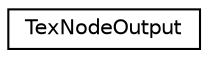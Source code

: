 digraph G
{
  edge [fontname="Helvetica",fontsize="10",labelfontname="Helvetica",labelfontsize="10"];
  node [fontname="Helvetica",fontsize="10",shape=record];
  rankdir=LR;
  Node1 [label="TexNodeOutput",height=0.2,width=0.4,color="black", fillcolor="white", style="filled",URL="$d3/dbc/structTexNodeOutput.html"];
}
